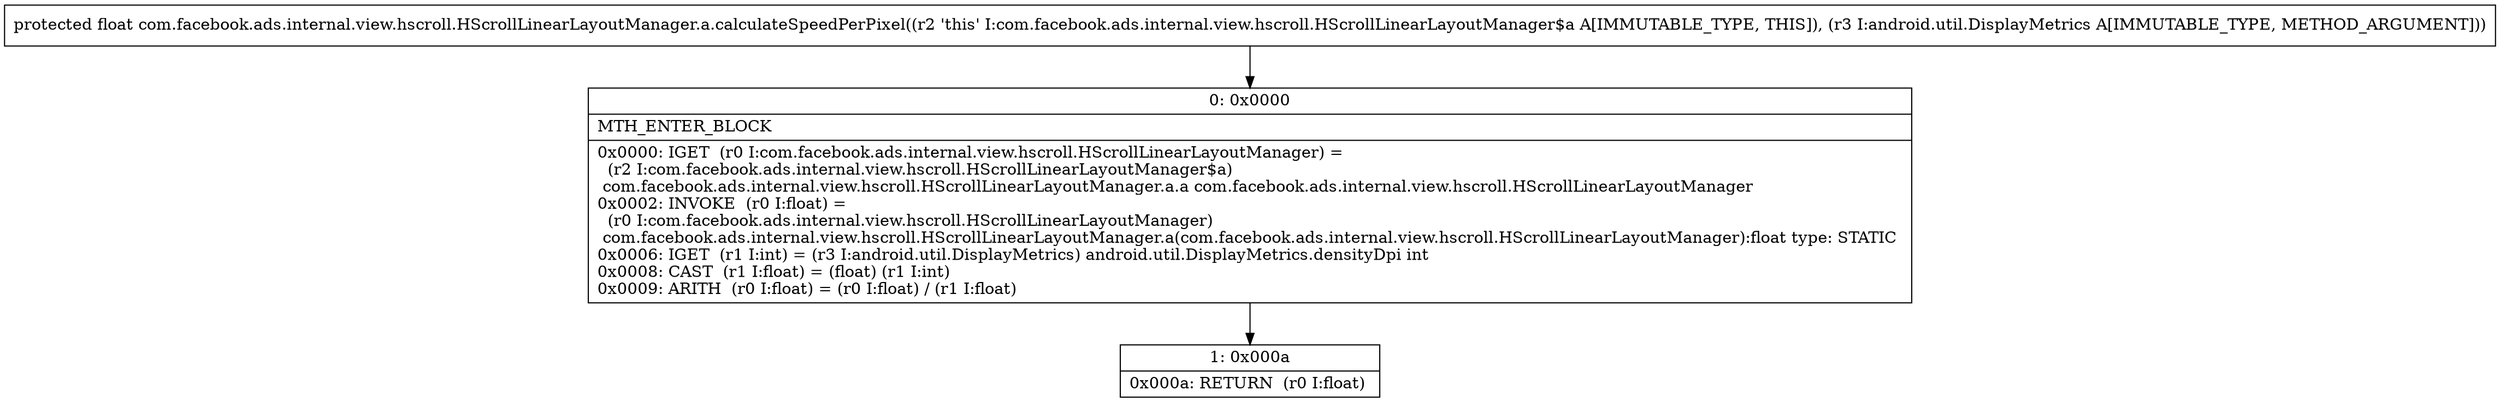 digraph "CFG forcom.facebook.ads.internal.view.hscroll.HScrollLinearLayoutManager.a.calculateSpeedPerPixel(Landroid\/util\/DisplayMetrics;)F" {
Node_0 [shape=record,label="{0\:\ 0x0000|MTH_ENTER_BLOCK\l|0x0000: IGET  (r0 I:com.facebook.ads.internal.view.hscroll.HScrollLinearLayoutManager) = \l  (r2 I:com.facebook.ads.internal.view.hscroll.HScrollLinearLayoutManager$a)\l com.facebook.ads.internal.view.hscroll.HScrollLinearLayoutManager.a.a com.facebook.ads.internal.view.hscroll.HScrollLinearLayoutManager \l0x0002: INVOKE  (r0 I:float) = \l  (r0 I:com.facebook.ads.internal.view.hscroll.HScrollLinearLayoutManager)\l com.facebook.ads.internal.view.hscroll.HScrollLinearLayoutManager.a(com.facebook.ads.internal.view.hscroll.HScrollLinearLayoutManager):float type: STATIC \l0x0006: IGET  (r1 I:int) = (r3 I:android.util.DisplayMetrics) android.util.DisplayMetrics.densityDpi int \l0x0008: CAST  (r1 I:float) = (float) (r1 I:int) \l0x0009: ARITH  (r0 I:float) = (r0 I:float) \/ (r1 I:float) \l}"];
Node_1 [shape=record,label="{1\:\ 0x000a|0x000a: RETURN  (r0 I:float) \l}"];
MethodNode[shape=record,label="{protected float com.facebook.ads.internal.view.hscroll.HScrollLinearLayoutManager.a.calculateSpeedPerPixel((r2 'this' I:com.facebook.ads.internal.view.hscroll.HScrollLinearLayoutManager$a A[IMMUTABLE_TYPE, THIS]), (r3 I:android.util.DisplayMetrics A[IMMUTABLE_TYPE, METHOD_ARGUMENT])) }"];
MethodNode -> Node_0;
Node_0 -> Node_1;
}

